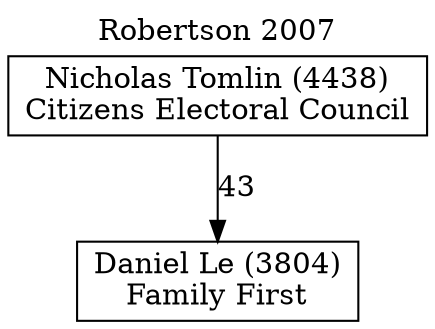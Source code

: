 // House preference flow
digraph "Daniel Le (3804)_Robertson_2007" {
	graph [label="Robertson 2007" labelloc=t mclimit=10]
	node [shape=box]
	"Daniel Le (3804)" [label="Daniel Le (3804)
Family First"]
	"Nicholas Tomlin (4438)" [label="Nicholas Tomlin (4438)
Citizens Electoral Council"]
	"Nicholas Tomlin (4438)" -> "Daniel Le (3804)" [label=43]
}
